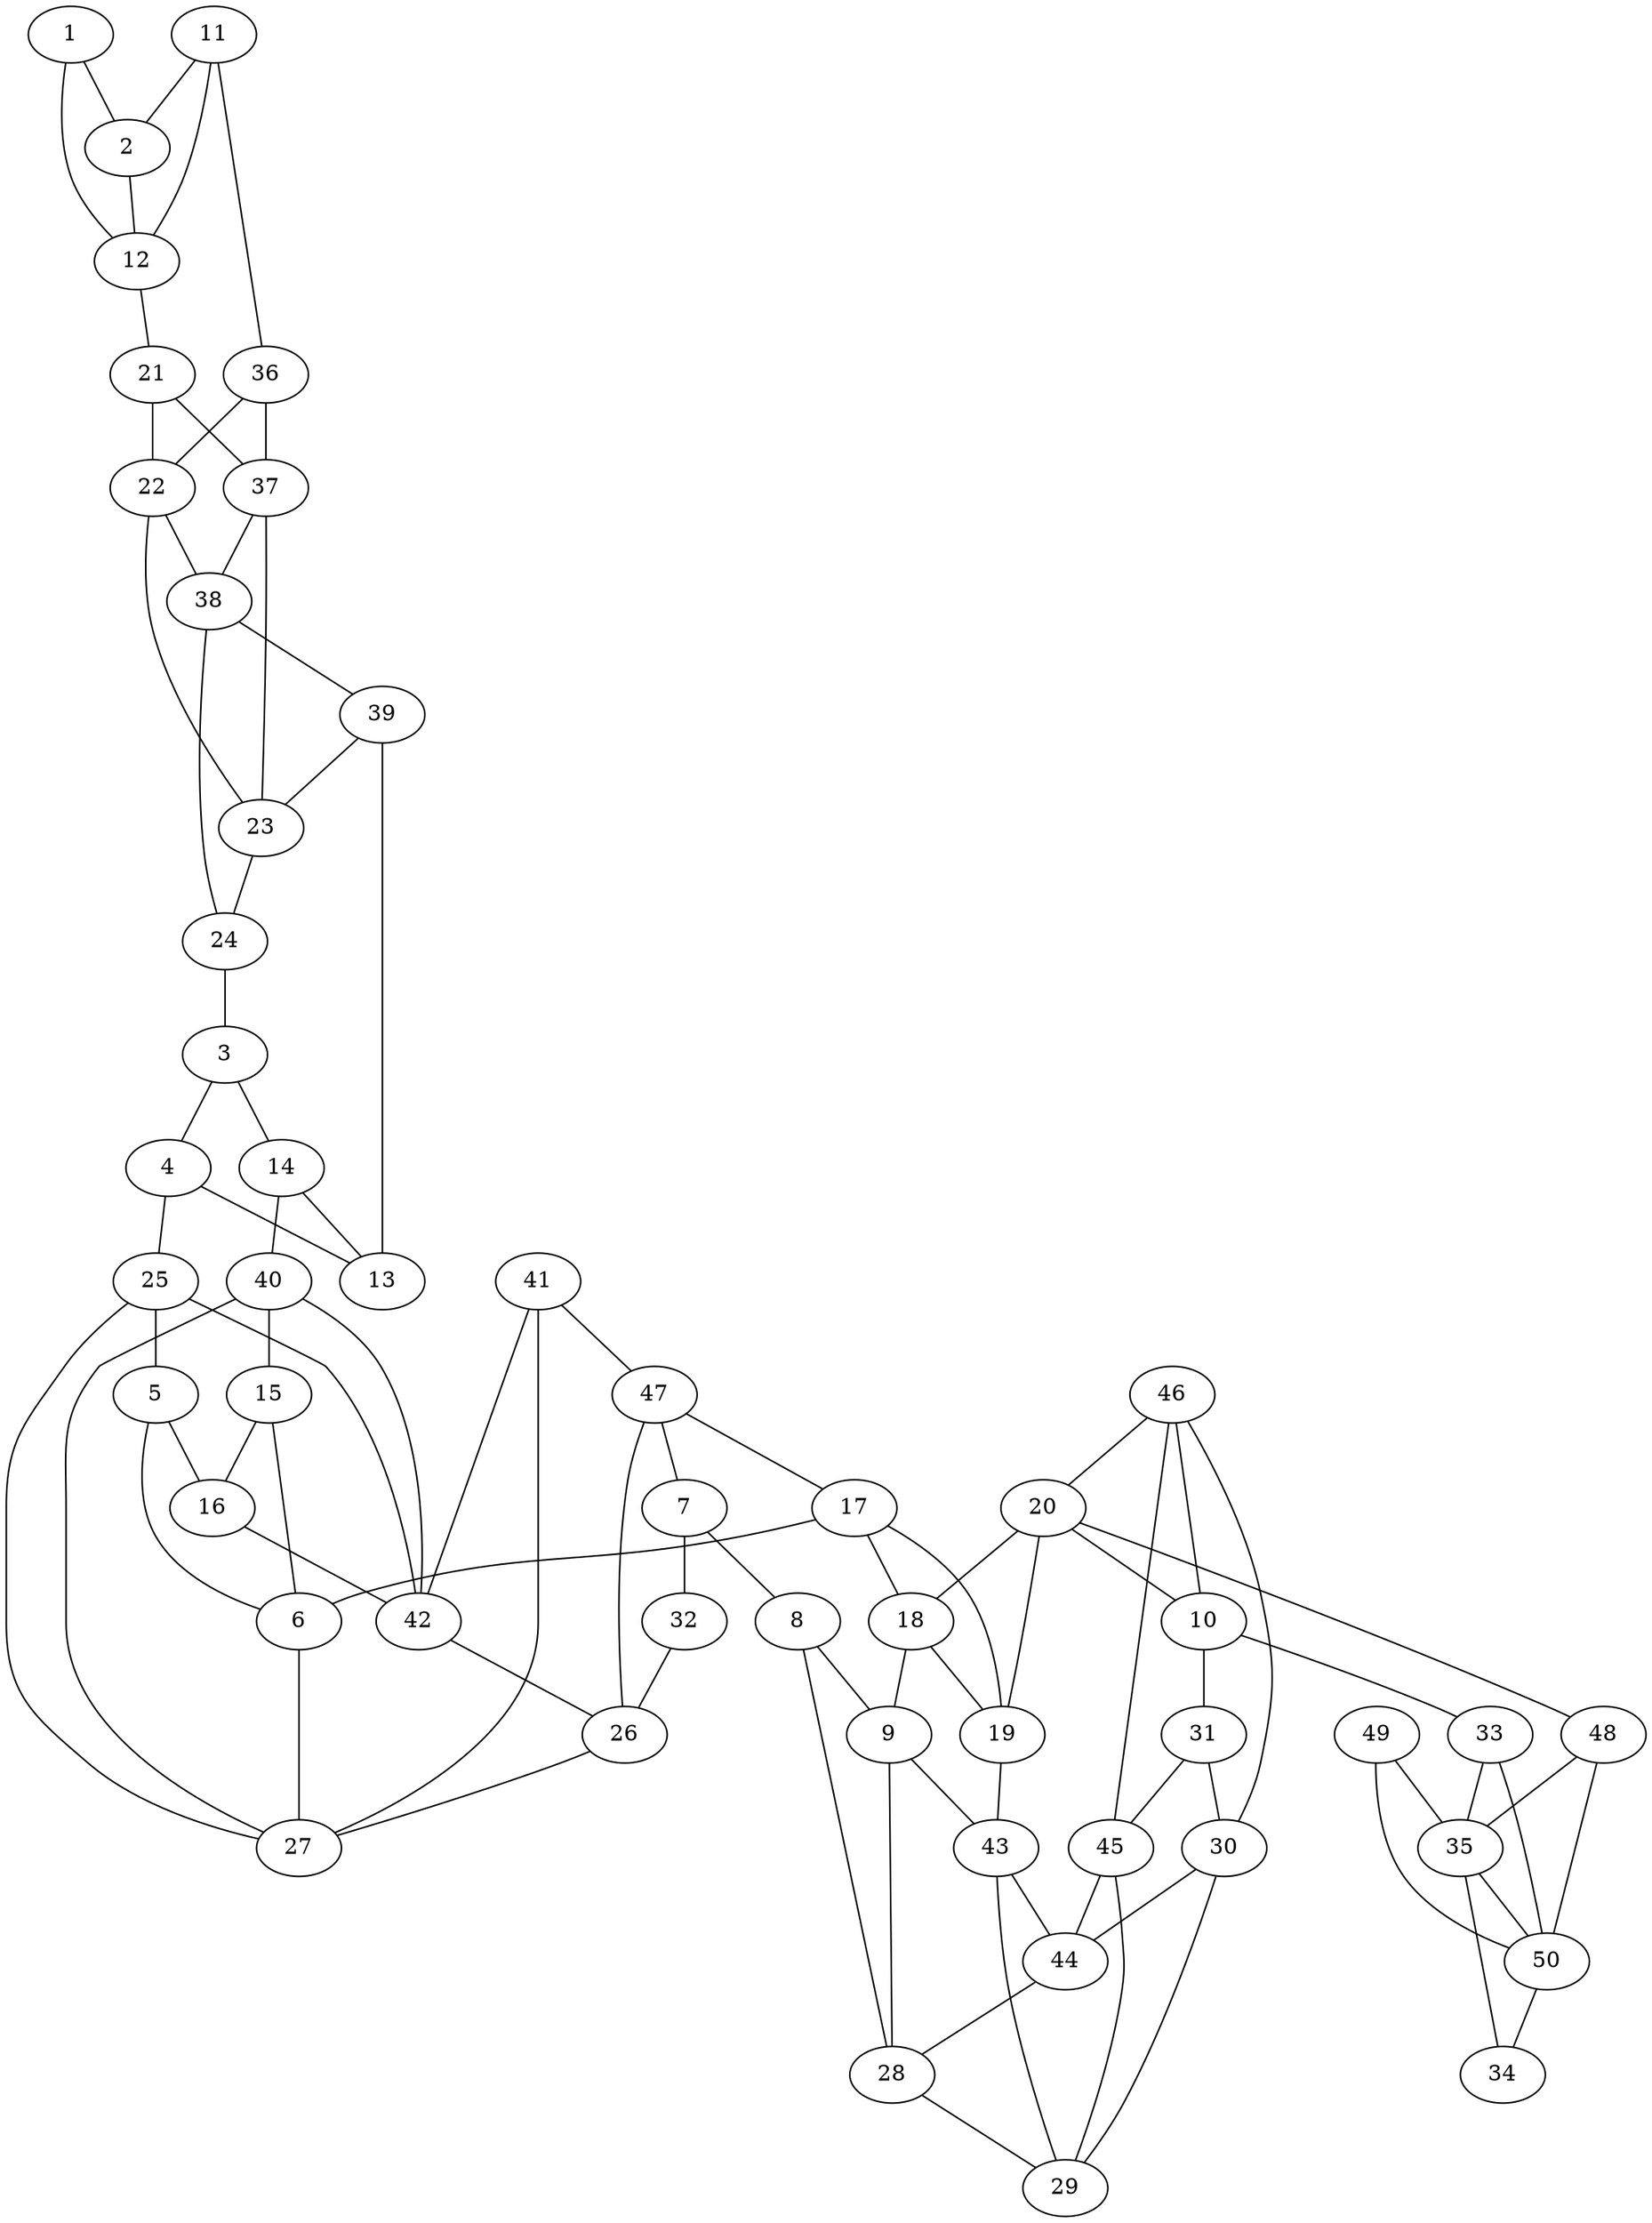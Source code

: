 graph pdb1jen {
	1	 [aaLength=3,
		sequence=LRT,
		type=0];
	2	 [aaLength=9,
		sequence=RSEWDILLK,
		type=0];
	1 -- 2	 [distance0="14.31221",
		frequency=1,
		type0=1];
	12	 [aaLength=9,
		sequence=RSEWDILLK,
		type=0];
	1 -- 12	 [distance0="14.31221",
		frequency=1,
		type0=2];
	2 -- 12	 [distance0="0.0",
		frequency=1,
		type0=5];
	3	 [aaLength=3,
		sequence=SDC,
		type=0];
	4	 [aaLength=12,
		sequence=YLYTLDFPESRV,
		type=0];
	3 -- 4	 [distance0="7.168544",
		distance1="1.0",
		frequency=2,
		type0=1,
		type1=4];
	14	 [aaLength=12,
		sequence=YLYTLDFPESRV,
		type=0];
	3 -- 14	 [distance0="10.30257",
		frequency=1,
		type0=3];
	13	 [aaLength=3,
		sequence=SDC,
		type=0];
	4 -- 13	 [distance0="6.180878",
		frequency=1,
		type0=1];
	25	 [aaLength=5,
		sequence=EILMS,
		type=1];
	4 -- 25	 [distance0="8.0",
		frequency=1,
		type0=4];
	5	 [aaLength=3,
		sequence=AVM,
		type=0];
	6	 [aaLength=9,
		sequence=GVTAKDVTR,
		type=0];
	5 -- 6	 [distance0="18.74878",
		distance1="7.0",
		frequency=2,
		type0=2,
		type1=4];
	16	 [aaLength=9,
		sequence=GVTAKDVTR,
		type=0];
	5 -- 16	 [distance0="17.11092",
		frequency=1,
		type0=1];
	27	 [aaLength=7,
		sequence=DLIPGSV,
		type=1];
	6 -- 27	 [distance0="5.0",
		frequency=1,
		type0=4];
	7	 [aaLength=4,
		sequence=VSFE,
		type=0];
	8	 [aaLength=7,
		sequence=LIRKVVE,
		type=0];
	7 -- 8	 [distance0="14.22083",
		distance1="10.0",
		frequency=2,
		type0=1,
		type1=4];
	32	 [aaLength=8,
		sequence=IHITPEPE,
		type=1];
	7 -- 32	 [distance0="16.2768",
		frequency=1,
		type0=2];
	9	 [aaLength=3,
		sequence=KPG,
		type=0];
	8 -- 9	 [distance0="12.61074",
		distance1="2.0",
		frequency=2,
		type0=1,
		type1=4];
	28	 [aaLength=6,
		sequence=LFVNQS,
		type=1];
	8 -- 28	 [distance0="22.33977",
		frequency=1,
		type0=3];
	9 -- 28	 [distance0="24.56094",
		distance1="5.0",
		frequency=2,
		type0=2,
		type1=4];
	43	 [aaLength=6,
		sequence=LFVNQS,
		type=1];
	9 -- 43	 [distance0="24.56094",
		frequency=1,
		type0=3];
	10	 [aaLength=11,
		sequence=QQS,
		type=0];
	31	 [aaLength=6,
		sequence=NFVFTS,
		type=1];
	10 -- 31	 [distance0="31.61027",
		frequency=1,
		type0=1];
	33	 [aaLength=9,
		sequence=vanDerWaals,
		type=1];
	10 -- 33	 [distance0="32.0345",
		distance1="0.0",
		frequency=2,
		type0=3,
		type1=4];
	46	 [aaLength=6,
		sequence=NFVFTS,
		type=1];
	10 -- 46	 [distance0="31.61027",
		frequency=1,
		type0=2];
	11	 [aaLength=3,
		sequence=LRT,
		type=0];
	11 -- 2	 [distance0="29.68884",
		frequency=1,
		type0=2];
	11 -- 12	 [distance0="29.68884",
		frequency=1,
		type0=3];
	36	 [aaLength=6,
		sequence=IISVTK,
		type=1];
	11 -- 36	 [distance0="16.0",
		frequency=1,
		type0=4];
	21	 [aaLength=6,
		sequence=IISVTK,
		type=1];
	12 -- 21	 [distance0="5.0",
		frequency=1,
		type0=4];
	14 -- 13	 [distance0="7.95473",
		frequency=1,
		type0=1];
	40	 [aaLength=5,
		sequence=EILMS,
		type=1];
	14 -- 40	 [distance0="8.0",
		frequency=1,
		type0=4];
	15	 [aaLength=3,
		sequence=AVM,
		type=0];
	15 -- 6	 [distance0="14.90371",
		frequency=1,
		type0=1];
	15 -- 16	 [distance0="19.20135",
		distance1="7.0",
		frequency=2,
		type0=2,
		type1=4];
	42	 [aaLength=7,
		sequence=DLIPGSV,
		type=1];
	16 -- 42	 [distance0="5.0",
		frequency=1,
		type0=4];
	17	 [aaLength=4,
		sequence=VSFE,
		type=0];
	17 -- 6	 [distance0="66.06589",
		frequency=1,
		type0=3];
	18	 [aaLength=7,
		sequence=LIRKVVE,
		type=0];
	17 -- 18	 [distance0="14.92891",
		distance1="10.0",
		frequency=2,
		type0=1,
		type1=4];
	19	 [aaLength=3,
		sequence=KPG,
		type=0];
	17 -- 19	 [distance0="26.85565",
		frequency=1,
		type0=2];
	18 -- 9	 [distance0="60.89462",
		frequency=1,
		type0=3];
	18 -- 19	 [distance0="12.69431",
		distance1="2.0",
		frequency=2,
		type0=1,
		type1=4];
	19 -- 43	 [distance0="5.0",
		frequency=1,
		type0=4];
	20	 [aaLength=11,
		sequence=QQS,
		type=0];
	20 -- 10	 [distance0="46.36454",
		frequency=1,
		type0=1];
	20 -- 18	 [distance0="66.259",
		frequency=1,
		type0=3];
	20 -- 19	 [distance0="56.16629",
		frequency=1,
		type0=2];
	48	 [aaLength=9,
		sequence=vanDerWaals,
		type=1];
	20 -- 48	 [distance0="0.0",
		frequency=1,
		type0=4];
	22	 [aaLength=5,
		sequence=EAYVL,
		type=1];
	21 -- 22	 [distance0="10.0",
		distance1="4.0",
		frequency=2,
		type0=2,
		type1=4];
	37	 [aaLength=5,
		sequence=EAYVL,
		type=1];
	21 -- 37	 [distance0="10.0",
		frequency=1,
		type0=3];
	23	 [aaLength=3,
		sequence=LNA,
		type=1];
	22 -- 23	 [distance0="9.0",
		frequency=1,
		type0=2];
	38	 [aaLength=3,
		sequence=LNA,
		type=1];
	22 -- 38	 [distance0="9.0",
		frequency=1,
		type0=3];
	24	 [aaLength=3,
		sequence=GAA,
		type=1];
	23 -- 24	 [distance0="7.0",
		distance1="4.0",
		frequency=2,
		type0=2,
		type1=4];
	24 -- 3	 [distance0="7.0",
		frequency=1,
		type0=4];
	25 -- 5	 [distance0="4.0",
		frequency=1,
		type0=4];
	25 -- 27	 [distance0="33.0",
		frequency=1,
		type0=2];
	25 -- 42	 [distance0="33.0",
		frequency=1,
		type0=3];
	26	 [aaLength=7,
		sequence=FNPCGYS,
		type=1];
	26 -- 27	 [distance0="12.0",
		frequency=1,
		type0=2];
	29	 [aaLength=6,
		sequence=VLRSPQ,
		type=1];
	28 -- 29	 [distance0="11.0",
		distance1="5.0",
		frequency=2,
		type0=2,
		type1=4];
	30	 [aaLength=7,
		sequence=KRLDCQS,
		type=1];
	30 -- 29	 [distance0="11.0",
		frequency=1,
		type0=2];
	44	 [aaLength=6,
		sequence=VLRSPQ,
		type=1];
	30 -- 44	 [distance0="11.0",
		frequency=1,
		type0=3];
	31 -- 30	 [distance0="13.0",
		frequency=1,
		type0=2];
	45	 [aaLength=7,
		sequence=KRLDCQS,
		type=1];
	31 -- 45	 [distance0="13.0",
		frequency=1,
		type0=3];
	32 -- 26	 [distance0="19.0",
		frequency=1,
		type0=3];
	35	 [aaLength=10,
		sequence=vanDerWaals,
		type=1];
	33 -- 35	 [distance0="26.0",
		distance1="0.0",
		frequency=2,
		type0=2,
		type1=4];
	50	 [aaLength=10,
		sequence=vanDerWaals,
		type=1];
	33 -- 50	 [distance0="26.0",
		frequency=1,
		type0=3];
	34	 [aaLength=10,
		sequence=vanDerWaals,
		type=1];
	34 -- 35	 [distance0="13.0",
		frequency=1,
		type0=2];
	35 -- 50	 [distance0="0.0",
		frequency=1,
		type0=1];
	36 -- 22	 [distance0="10.0",
		frequency=1,
		type0=2];
	36 -- 37	 [distance0="10.0",
		distance1="4.0",
		frequency=2,
		type0=3,
		type1=4];
	37 -- 23	 [distance0="9.0",
		frequency=1,
		type0=2];
	37 -- 38	 [distance0="9.0",
		frequency=1,
		type0=3];
	38 -- 24	 [distance0="7.0",
		frequency=1,
		type0=2];
	39	 [aaLength=3,
		sequence=GAA,
		type=1];
	38 -- 39	 [distance0="7.0",
		distance1="4.0",
		frequency=2,
		type0=3,
		type1=4];
	39 -- 13	 [distance0="7.0",
		frequency=1,
		type0=4];
	39 -- 23	 [distance0="7.0",
		frequency=1,
		type0=2];
	40 -- 15	 [distance0="4.0",
		frequency=1,
		type0=4];
	40 -- 27	 [distance0="33.0",
		frequency=1,
		type0=2];
	40 -- 42	 [distance0="33.0",
		frequency=1,
		type0=3];
	41	 [aaLength=7,
		sequence=FNPCGYS,
		type=1];
	41 -- 27	 [distance0="12.0",
		frequency=1,
		type0=2];
	41 -- 42	 [distance0="12.0",
		frequency=1,
		type0=3];
	47	 [aaLength=8,
		sequence=IHITPEPE,
		type=1];
	41 -- 47	 [distance0="12.0",
		frequency=1,
		type0=4];
	42 -- 26	 [distance0="12.0",
		frequency=1,
		type0=2];
	43 -- 29	 [distance0="11.0",
		frequency=1,
		type0=2];
	43 -- 44	 [distance0="11.0",
		distance1="5.0",
		frequency=2,
		type0=3,
		type1=4];
	44 -- 28	 [distance0="11.0",
		frequency=1,
		type0=2];
	45 -- 29	 [distance0="11.0",
		frequency=1,
		type0=2];
	45 -- 44	 [distance0="11.0",
		frequency=1,
		type0=3];
	46 -- 20	 [distance0="7.0",
		frequency=1,
		type0=4];
	46 -- 30	 [distance0="13.0",
		frequency=1,
		type0=2];
	46 -- 45	 [distance0="13.0",
		frequency=1,
		type0=3];
	47 -- 7	 [distance0="16.2768",
		frequency=1,
		type0=2];
	47 -- 17	 [distance0="3.0",
		frequency=1,
		type0=4];
	47 -- 26	 [distance0="19.0",
		frequency=1,
		type0=3];
	48 -- 35	 [distance0="26.0",
		frequency=1,
		type0=2];
	48 -- 50	 [distance0="26.0",
		distance1="0.0",
		frequency=2,
		type0=3,
		type1=4];
	49	 [aaLength=10,
		sequence=vanDerWaals,
		type=1];
	49 -- 35	 [distance0="13.0",
		frequency=1,
		type0=2];
	49 -- 50	 [distance0="13.0",
		frequency=1,
		type0=3];
	50 -- 34	 [distance0="13.0",
		frequency=1,
		type0=2];
}
